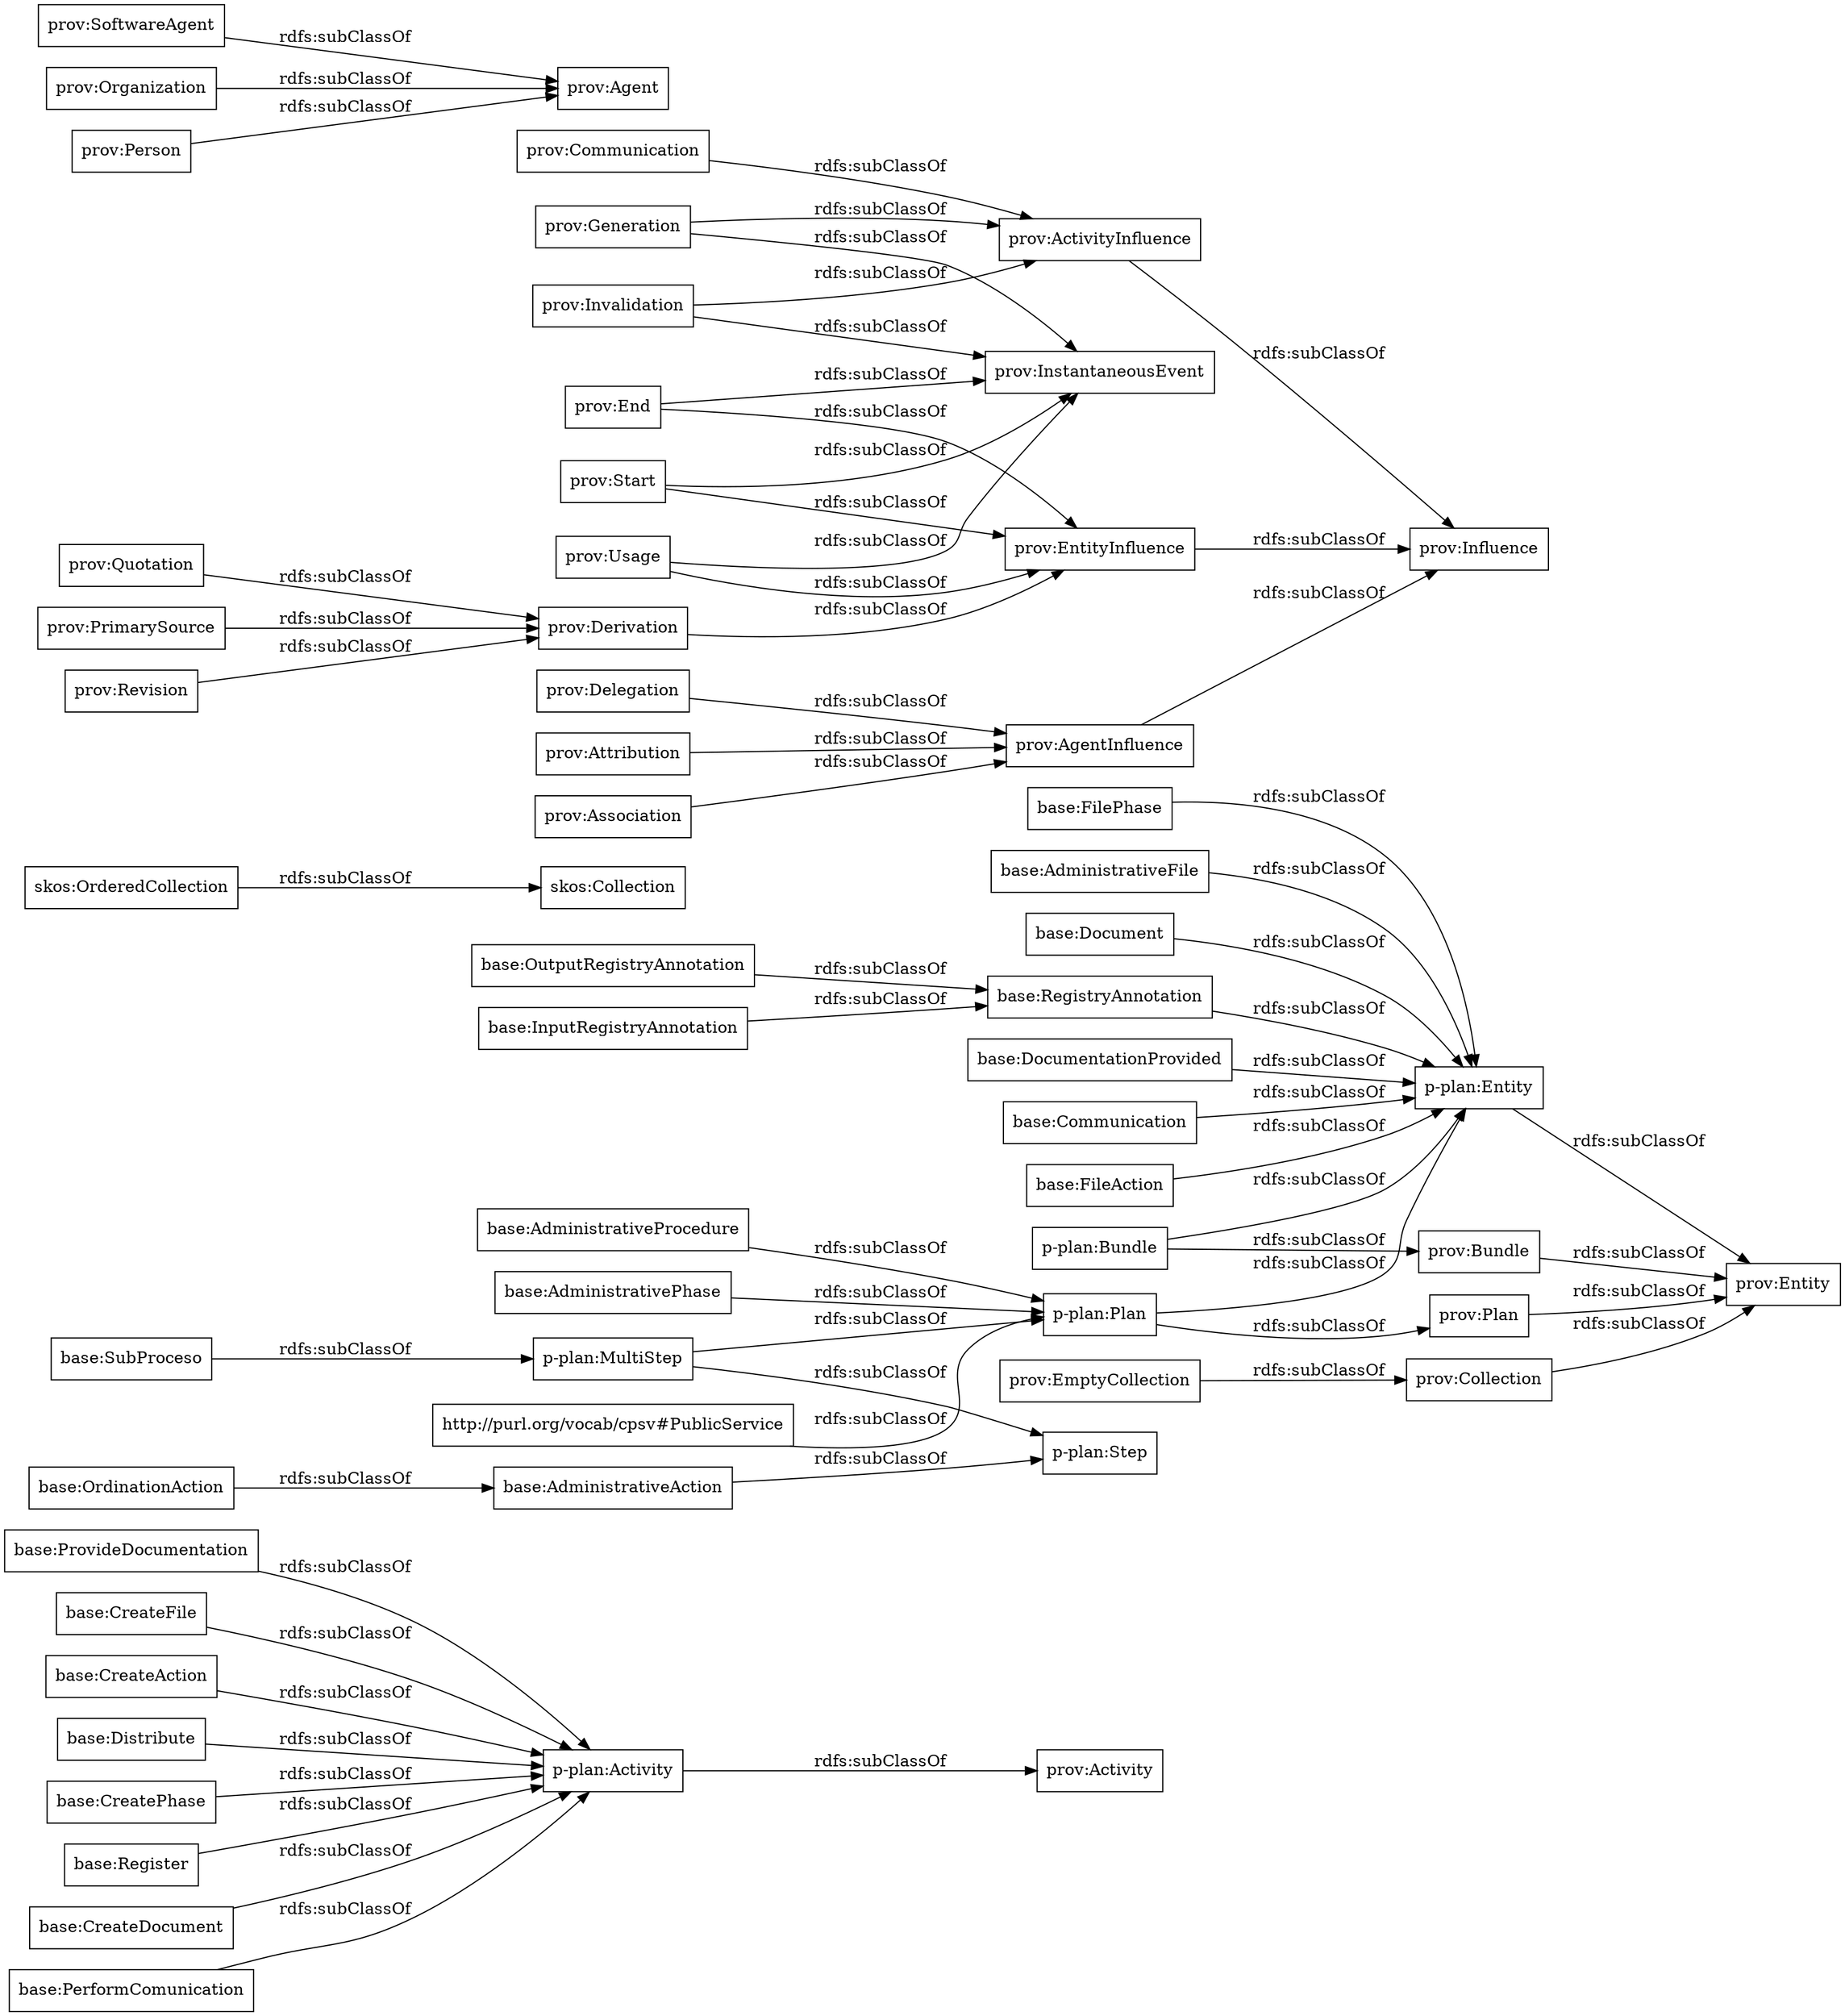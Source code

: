 digraph ar2dtool_diagram { 
rankdir=LR;
size="1000"
node [shape = rectangle, color="black"]; "base:ProvideDocumentation" "base:CreateFile" "base:FilePhase" "base:AdministrativeFile" "base:AdministrativeAction" "base:OrdinationAction" "base:AdministrativeProcedure" "base:Document" "base:CreateAction" "base:Distribute" "base:SubProceso" "base:RegistryAnnotation" "base:AdministrativePhase" "base:CreatePhase" "base:Register" "base:DocumentationProvided" "base:OutputRegistryAnnotation" "base:Communication" "base:FileAction" "base:CreateDocument" "base:PerformComunication" "base:InputRegistryAnnotation" "skos:OrderedCollection" "skos:Collection" "p-plan:MultiStep" "p-plan:Activity" "p-plan:Step" "p-plan:Entity" "p-plan:Bundle" "prov:Bundle" "prov:Entity" "p-plan:Plan" "prov:Plan" "prov:Activity" "prov:Influence" "prov:End" "prov:Agent" "prov:Derivation" "prov:Quotation" "prov:Collection" "prov:InstantaneousEvent" "prov:Delegation" "prov:Invalidation" "prov:Usage" "prov:SoftwareAgent" "prov:Attribution" "prov:PrimarySource" "prov:ActivityInfluence" "prov:Organization" "prov:EmptyCollection" "prov:Revision" "prov:Communication" "prov:Association" "prov:Start" "prov:EntityInfluence" "prov:AgentInfluence" "prov:Generation" "prov:Person" ; /*classes style*/
	"prov:Plan" -> "prov:Entity" [ label = "rdfs:subClassOf" ];
	"base:RegistryAnnotation" -> "p-plan:Entity" [ label = "rdfs:subClassOf" ];
	"prov:Invalidation" -> "prov:ActivityInfluence" [ label = "rdfs:subClassOf" ];
	"prov:Invalidation" -> "prov:InstantaneousEvent" [ label = "rdfs:subClassOf" ];
	"prov:Quotation" -> "prov:Derivation" [ label = "rdfs:subClassOf" ];
	"prov:Communication" -> "prov:ActivityInfluence" [ label = "rdfs:subClassOf" ];
	"base:Distribute" -> "p-plan:Activity" [ label = "rdfs:subClassOf" ];
	"base:OrdinationAction" -> "base:AdministrativeAction" [ label = "rdfs:subClassOf" ];
	"prov:ActivityInfluence" -> "prov:Influence" [ label = "rdfs:subClassOf" ];
	"base:CreatePhase" -> "p-plan:Activity" [ label = "rdfs:subClassOf" ];
	"prov:SoftwareAgent" -> "prov:Agent" [ label = "rdfs:subClassOf" ];
	"prov:PrimarySource" -> "prov:Derivation" [ label = "rdfs:subClassOf" ];
	"p-plan:Entity" -> "prov:Entity" [ label = "rdfs:subClassOf" ];
	"http://purl.org/vocab/cpsv#PublicService" -> "p-plan:Plan" [ label = "rdfs:subClassOf" ];
	"base:CreateAction" -> "p-plan:Activity" [ label = "rdfs:subClassOf" ];
	"prov:Attribution" -> "prov:AgentInfluence" [ label = "rdfs:subClassOf" ];
	"p-plan:MultiStep" -> "p-plan:Step" [ label = "rdfs:subClassOf" ];
	"p-plan:MultiStep" -> "p-plan:Plan" [ label = "rdfs:subClassOf" ];
	"prov:Delegation" -> "prov:AgentInfluence" [ label = "rdfs:subClassOf" ];
	"prov:Derivation" -> "prov:EntityInfluence" [ label = "rdfs:subClassOf" ];
	"prov:Association" -> "prov:AgentInfluence" [ label = "rdfs:subClassOf" ];
	"prov:End" -> "prov:EntityInfluence" [ label = "rdfs:subClassOf" ];
	"prov:End" -> "prov:InstantaneousEvent" [ label = "rdfs:subClassOf" ];
	"base:InputRegistryAnnotation" -> "base:RegistryAnnotation" [ label = "rdfs:subClassOf" ];
	"base:Register" -> "p-plan:Activity" [ label = "rdfs:subClassOf" ];
	"prov:Usage" -> "prov:InstantaneousEvent" [ label = "rdfs:subClassOf" ];
	"prov:Usage" -> "prov:EntityInfluence" [ label = "rdfs:subClassOf" ];
	"prov:Collection" -> "prov:Entity" [ label = "rdfs:subClassOf" ];
	"skos:OrderedCollection" -> "skos:Collection" [ label = "rdfs:subClassOf" ];
	"base:FilePhase" -> "p-plan:Entity" [ label = "rdfs:subClassOf" ];
	"base:AdministrativeProcedure" -> "p-plan:Plan" [ label = "rdfs:subClassOf" ];
	"prov:Bundle" -> "prov:Entity" [ label = "rdfs:subClassOf" ];
	"base:PerformComunication" -> "p-plan:Activity" [ label = "rdfs:subClassOf" ];
	"base:CreateFile" -> "p-plan:Activity" [ label = "rdfs:subClassOf" ];
	"prov:Start" -> "prov:EntityInfluence" [ label = "rdfs:subClassOf" ];
	"prov:Start" -> "prov:InstantaneousEvent" [ label = "rdfs:subClassOf" ];
	"prov:EmptyCollection" -> "prov:Collection" [ label = "rdfs:subClassOf" ];
	"base:AdministrativePhase" -> "p-plan:Plan" [ label = "rdfs:subClassOf" ];
	"prov:Revision" -> "prov:Derivation" [ label = "rdfs:subClassOf" ];
	"p-plan:Activity" -> "prov:Activity" [ label = "rdfs:subClassOf" ];
	"prov:Organization" -> "prov:Agent" [ label = "rdfs:subClassOf" ];
	"prov:EntityInfluence" -> "prov:Influence" [ label = "rdfs:subClassOf" ];
	"base:CreateDocument" -> "p-plan:Activity" [ label = "rdfs:subClassOf" ];
	"base:OutputRegistryAnnotation" -> "base:RegistryAnnotation" [ label = "rdfs:subClassOf" ];
	"prov:Person" -> "prov:Agent" [ label = "rdfs:subClassOf" ];
	"prov:AgentInfluence" -> "prov:Influence" [ label = "rdfs:subClassOf" ];
	"base:Communication" -> "p-plan:Entity" [ label = "rdfs:subClassOf" ];
	"base:FileAction" -> "p-plan:Entity" [ label = "rdfs:subClassOf" ];
	"base:SubProceso" -> "p-plan:MultiStep" [ label = "rdfs:subClassOf" ];
	"base:DocumentationProvided" -> "p-plan:Entity" [ label = "rdfs:subClassOf" ];
	"prov:Generation" -> "prov:ActivityInfluence" [ label = "rdfs:subClassOf" ];
	"prov:Generation" -> "prov:InstantaneousEvent" [ label = "rdfs:subClassOf" ];
	"p-plan:Plan" -> "prov:Plan" [ label = "rdfs:subClassOf" ];
	"p-plan:Plan" -> "p-plan:Entity" [ label = "rdfs:subClassOf" ];
	"base:AdministrativeFile" -> "p-plan:Entity" [ label = "rdfs:subClassOf" ];
	"base:AdministrativeAction" -> "p-plan:Step" [ label = "rdfs:subClassOf" ];
	"p-plan:Bundle" -> "prov:Bundle" [ label = "rdfs:subClassOf" ];
	"p-plan:Bundle" -> "p-plan:Entity" [ label = "rdfs:subClassOf" ];
	"base:Document" -> "p-plan:Entity" [ label = "rdfs:subClassOf" ];
	"base:ProvideDocumentation" -> "p-plan:Activity" [ label = "rdfs:subClassOf" ];

}
